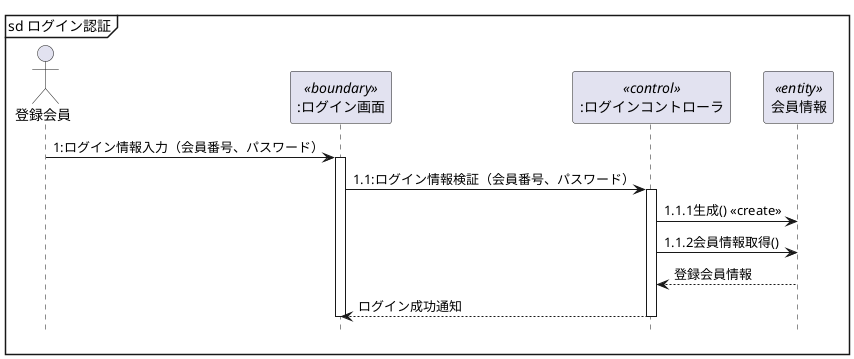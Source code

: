 @startuml
hide footbox
Actor 登録会員 as member
participant ":ログイン画面" as boundary <<boundary>>
participant ":ログインコントローラ" as control <<control>>
participant "会員情報" as entity <<entity>>
mainframe sd ログイン認証
member -> boundary : 1:ログイン情報入力（会員番号、パスワード）
activate boundary
    boundary -> control : 1.1:ログイン情報検証（会員番号、パスワード）
    activate control
        ' create entity
        control -> entity :1.1.1生成() <<create>>
        control -> entity : 1.1.2会員情報取得()
        ' activate entity
        control <-- entity : 登録会員情報
        ' deactivate entity
        boundary <-- control : ログイン成功通知
    deactivate control
deactivate boundary
' control -> entity : <<create>>\n1.1.1生成():
' control -> entity : 1.1.2会員情報取得():<<create>>
' control <- entity : 登録会員情報
@enduml